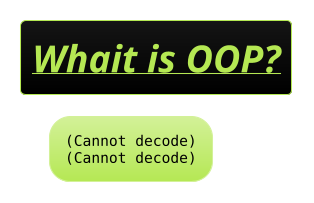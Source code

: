 @startmindmap
title =<i><b><u>Whait is OOP?
!theme hacker
*:<img:images/img_111.png>
<img:images/img_112.png{scale=.993}>;

@endmindmap
